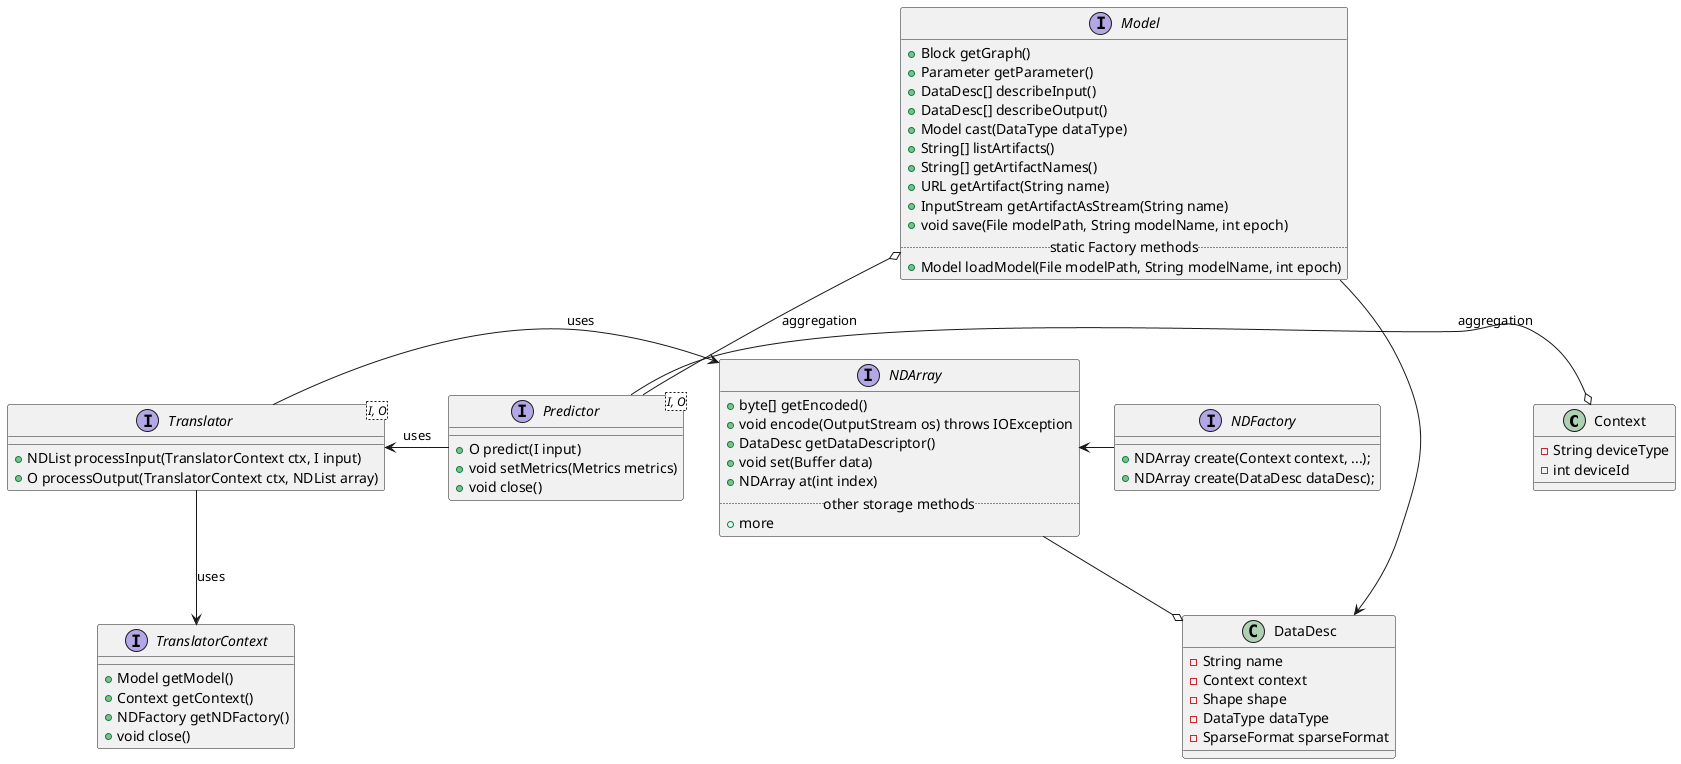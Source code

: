 @startuml
class Context {
	-String deviceType
	-int deviceId
}

class DataDesc {
	-String name
	-Context context
	-Shape shape
	-DataType dataType
	-SparseFormat sparseFormat
}

interface Model {
    +Block getGraph()
    +Parameter getParameter()
    +DataDesc[] describeInput()
    +DataDesc[] describeOutput()
    +Model cast(DataType dataType)
    +String[] listArtifacts()
    +String[] getArtifactNames()
    +URL getArtifact(String name)
    +InputStream getArtifactAsStream(String name)
    +void save(File modelPath, String modelName, int epoch)
	.. static Factory methods ..
    +Model loadModel(File modelPath, String modelName, int epoch)
}

interface Translator<I, O> {
    +NDList processInput(TranslatorContext ctx, I input)
    +O processOutput(TranslatorContext ctx, NDList array)
}

interface Predictor<I, O> {
    +O predict(I input)
    +void setMetrics(Metrics metrics)
    +void close()
}

interface TranslatorContext {
    +Model getModel()
    +Context getContext()
    +NDFactory getNDFactory()
    +void close()
}

interface NDFactory {
    +NDArray create(Context context, ...);
    +NDArray create(DataDesc dataDesc);
}

interface NDArray {
    +byte[] getEncoded()
    +void encode(OutputStream os) throws IOException
    +DataDesc getDataDescriptor()
    +void set(Buffer data)
    +NDArray at(int index)
	.. other storage methods ..
    +more
}

Model -right-> DataDesc
Model o-down- Predictor : aggregation
Predictor -right-o Context : aggregation
Predictor -right-> Translator : uses
Translator -right-> NDArray : uses
Translator --> TranslatorContext : uses
NDFactory -left-> NDArray
NDArray -down-o DataDesc

@enduml
